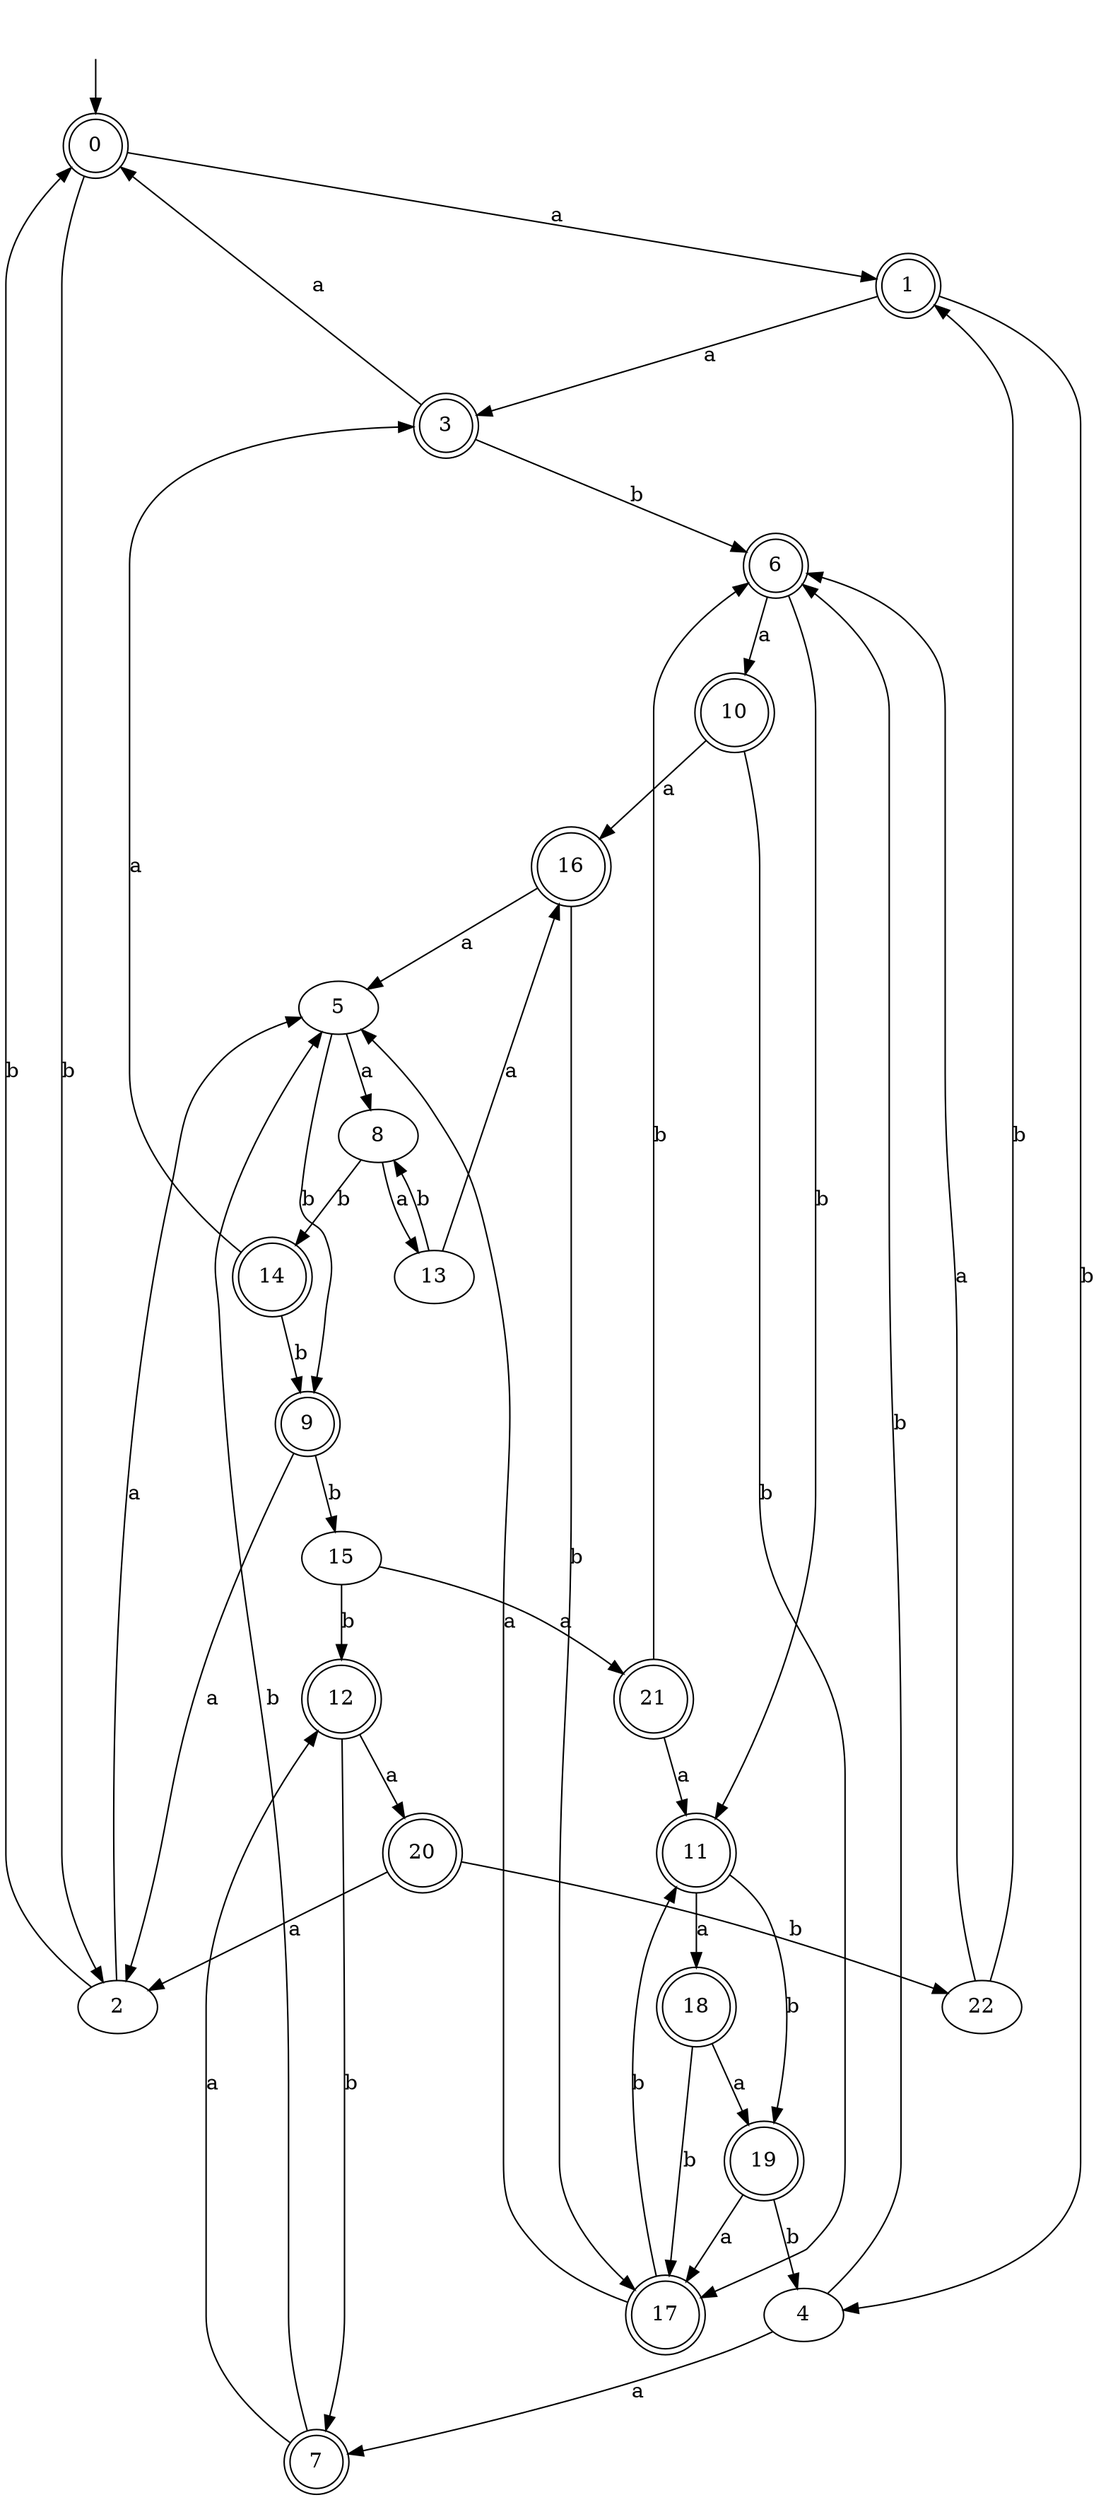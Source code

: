 digraph RandomDFA {
  __start0 [label="", shape=none];
  __start0 -> 0 [label=""];
  0 [shape=circle] [shape=doublecircle]
  0 -> 1 [label="a"]
  0 -> 2 [label="b"]
  1 [shape=doublecircle]
  1 -> 3 [label="a"]
  1 -> 4 [label="b"]
  2
  2 -> 5 [label="a"]
  2 -> 0 [label="b"]
  3 [shape=doublecircle]
  3 -> 0 [label="a"]
  3 -> 6 [label="b"]
  4
  4 -> 7 [label="a"]
  4 -> 6 [label="b"]
  5
  5 -> 8 [label="a"]
  5 -> 9 [label="b"]
  6 [shape=doublecircle]
  6 -> 10 [label="a"]
  6 -> 11 [label="b"]
  7 [shape=doublecircle]
  7 -> 12 [label="a"]
  7 -> 5 [label="b"]
  8
  8 -> 13 [label="a"]
  8 -> 14 [label="b"]
  9 [shape=doublecircle]
  9 -> 2 [label="a"]
  9 -> 15 [label="b"]
  10 [shape=doublecircle]
  10 -> 16 [label="a"]
  10 -> 17 [label="b"]
  11 [shape=doublecircle]
  11 -> 18 [label="a"]
  11 -> 19 [label="b"]
  12 [shape=doublecircle]
  12 -> 20 [label="a"]
  12 -> 7 [label="b"]
  13
  13 -> 16 [label="a"]
  13 -> 8 [label="b"]
  14 [shape=doublecircle]
  14 -> 3 [label="a"]
  14 -> 9 [label="b"]
  15
  15 -> 21 [label="a"]
  15 -> 12 [label="b"]
  16 [shape=doublecircle]
  16 -> 5 [label="a"]
  16 -> 17 [label="b"]
  17 [shape=doublecircle]
  17 -> 5 [label="a"]
  17 -> 11 [label="b"]
  18 [shape=doublecircle]
  18 -> 19 [label="a"]
  18 -> 17 [label="b"]
  19 [shape=doublecircle]
  19 -> 17 [label="a"]
  19 -> 4 [label="b"]
  20 [shape=doublecircle]
  20 -> 2 [label="a"]
  20 -> 22 [label="b"]
  21 [shape=doublecircle]
  21 -> 11 [label="a"]
  21 -> 6 [label="b"]
  22
  22 -> 6 [label="a"]
  22 -> 1 [label="b"]
}
